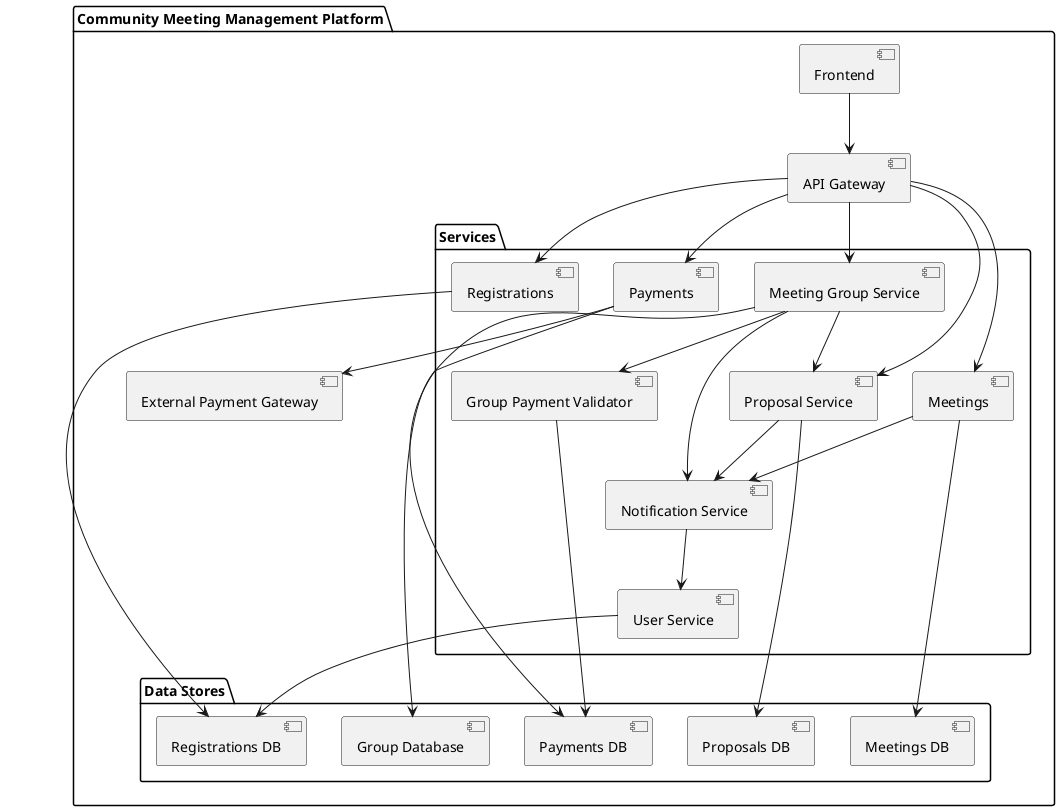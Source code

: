 @startuml

package "Community Meeting Management Platform" {

[Frontend] as WebUI
[API Gateway] as APIGateway

package "Services" {
[Registrations] as Registrations
[User Service] as UserService
[Meeting Group Service] as GroupService
[Proposal Service] as ProposalService
[Meetings] as MeetingService
[Payments] as PaymentService
[Group Payment Validator] as GroupPaymentValidator
[Notification Service] as NotificationService
}

package "Data Stores" {
database [Registrations DB] as RegistrationsDB
database [Group Database] as GroupDB
database [Meetings DB] as MeetingDB
database [Payments DB] as PaymentDB
database [Proposals DB] as ProposalsDB
}

[External Payment Gateway] as PaymentGateway

' Connections
WebUI --> APIGateway
APIGateway --> Registrations
APIGateway --> GroupService
APIGateway --> MeetingService
APIGateway --> PaymentService
APIGateway --> ProposalService

Registrations --> RegistrationsDB
UserService --> RegistrationsDB
GroupService --> GroupDB
GroupService --> ProposalService
ProposalService --> ProposalsDB
MeetingService --> MeetingDB
PaymentService --> PaymentDB
PaymentService --> PaymentGateway
GroupPaymentValidator --> PaymentDB
GroupService --> GroupPaymentValidator

NotificationService --> UserService
MeetingService --> NotificationService
GroupService --> NotificationService
ProposalService --> NotificationService
}
@enduml